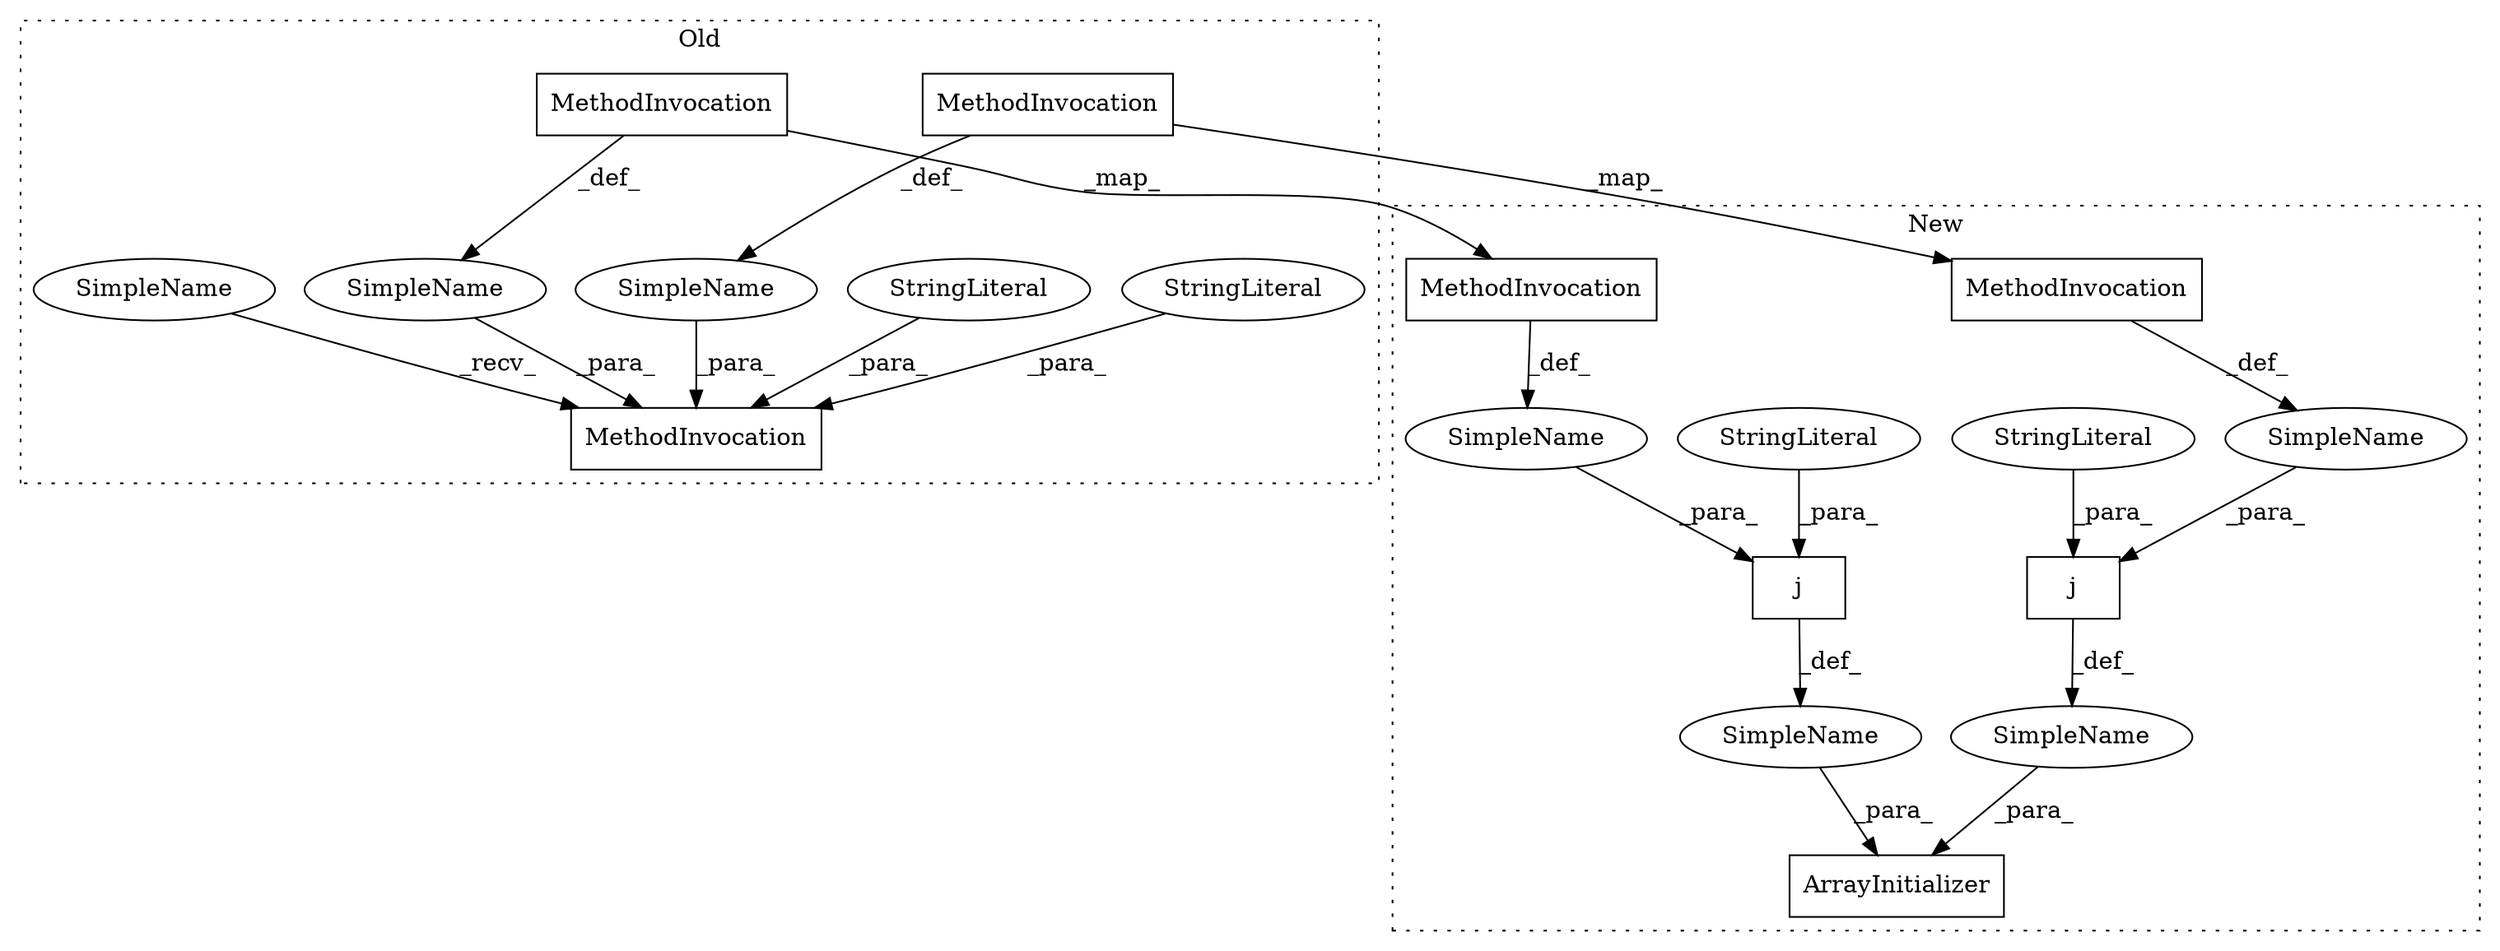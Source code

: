 digraph G {
subgraph cluster0 {
4 [label="MethodInvocation" a="32" s="13900,13923" l="12,1" shape="box"];
5 [label="MethodInvocation" a="32" s="13806,13946" l="3,1" shape="box"];
6 [label="MethodInvocation" a="32" s="13819,13890" l="7,1" shape="box"];
8 [label="SimpleName" a="42" s="" l="" shape="ellipse"];
9 [label="SimpleName" a="42" s="" l="" shape="ellipse"];
13 [label="SimpleName" a="42" s="13802" l="3" shape="ellipse"];
14 [label="StringLiteral" a="45" s="13809" l="6" shape="ellipse"];
19 [label="StringLiteral" a="45" s="13892" l="4" shape="ellipse"];
label = "Old";
style="dotted";
}
subgraph cluster1 {
1 [label="ArrayInitializer" a="4" s="13874,14065" l="6,2" shape="box"];
2 [label="MethodInvocation" a="32" s="14001,14024" l="12,1" shape="box"];
3 [label="MethodInvocation" a="32" s="13902,13973" l="7,1" shape="box"];
7 [label="SimpleName" a="42" s="" l="" shape="ellipse"];
10 [label="SimpleName" a="42" s="" l="" shape="ellipse"];
11 [label="SimpleName" a="42" s="" l="" shape="ellipse"];
12 [label="SimpleName" a="42" s="" l="" shape="ellipse"];
15 [label="StringLiteral" a="45" s="13880" l="6" shape="ellipse"];
16 [label="StringLiteral" a="45" s="13981" l="4" shape="ellipse"];
17 [label="j" a="106" s="13880" l="94" shape="box"];
18 [label="j" a="106" s="13981" l="44" shape="box"];
label = "New";
style="dotted";
}
2 -> 7 [label="_def_"];
3 -> 10 [label="_def_"];
4 -> 2 [label="_map_"];
4 -> 8 [label="_def_"];
6 -> 9 [label="_def_"];
6 -> 3 [label="_map_"];
7 -> 18 [label="_para_"];
8 -> 5 [label="_para_"];
9 -> 5 [label="_para_"];
10 -> 17 [label="_para_"];
11 -> 1 [label="_para_"];
12 -> 1 [label="_para_"];
13 -> 5 [label="_recv_"];
14 -> 5 [label="_para_"];
15 -> 17 [label="_para_"];
16 -> 18 [label="_para_"];
17 -> 11 [label="_def_"];
18 -> 12 [label="_def_"];
19 -> 5 [label="_para_"];
}